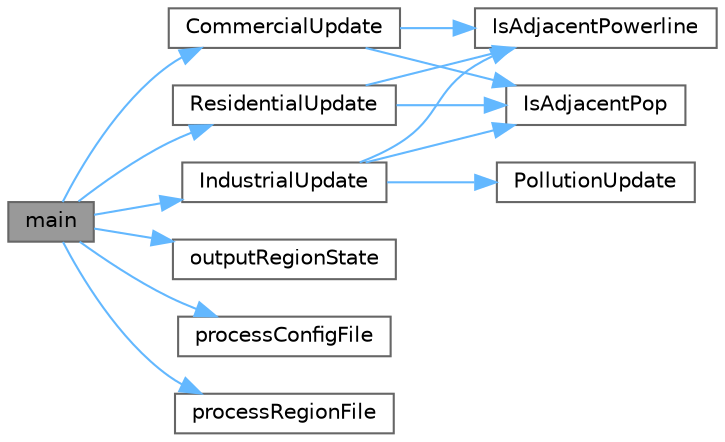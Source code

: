 digraph "main"
{
 // LATEX_PDF_SIZE
  bgcolor="transparent";
  edge [fontname=Helvetica,fontsize=10,labelfontname=Helvetica,labelfontsize=10];
  node [fontname=Helvetica,fontsize=10,shape=box,height=0.2,width=0.4];
  rankdir="LR";
  Node1 [id="Node000001",label="main",height=0.2,width=0.4,color="gray40", fillcolor="grey60", style="filled", fontcolor="black",tooltip=" "];
  Node1 -> Node2 [id="edge1_Node000001_Node000002",color="steelblue1",style="solid",tooltip=" "];
  Node2 [id="Node000002",label="CommercialUpdate",height=0.2,width=0.4,color="grey40", fillcolor="white", style="filled",URL="$group___simulating-_functions.html#gaad307042bab455e056174830499ce4e7",tooltip="Runs and applies the rules for the commercial Zones."];
  Node2 -> Node3 [id="edge2_Node000002_Node000003",color="steelblue1",style="solid",tooltip=" "];
  Node3 [id="Node000003",label="IsAdjacentPop",height=0.2,width=0.4,color="grey40", fillcolor="white", style="filled",URL="$group___helper-_functions.html#gaf5e3c670cb0fd0573ba0223b25a198f2",tooltip="Checks how many of the adjacents Zone 's have a minimum population of specified amount Checks how man..."];
  Node2 -> Node4 [id="edge3_Node000002_Node000004",color="steelblue1",style="solid",tooltip=" "];
  Node4 [id="Node000004",label="IsAdjacentPowerline",height=0.2,width=0.4,color="grey40", fillcolor="white", style="filled",URL="$group___helper-_functions.html#ga487ec627c4ad8dfe1d7733d84a3205da",tooltip="Checks if a powerline is adjacent to a given zone position Checks if a powerline is adjacent to a giv..."];
  Node1 -> Node5 [id="edge4_Node000001_Node000005",color="steelblue1",style="solid",tooltip=" "];
  Node5 [id="Node000005",label="IndustrialUpdate",height=0.2,width=0.4,color="grey40", fillcolor="white", style="filled",URL="$group___simulating-_functions.html#ga5cd59f3cd7f114d55745d5173cb0f609",tooltip="Runs and applies the rules for the industrial Zones."];
  Node5 -> Node3 [id="edge5_Node000005_Node000003",color="steelblue1",style="solid",tooltip=" "];
  Node5 -> Node4 [id="edge6_Node000005_Node000004",color="steelblue1",style="solid",tooltip=" "];
  Node5 -> Node6 [id="edge7_Node000005_Node000006",color="steelblue1",style="solid",tooltip=" "];
  Node6 [id="Node000006",label="PollutionUpdate",height=0.2,width=0.4,color="grey40", fillcolor="white", style="filled",URL="$group___simulating-_functions.html#ga7811470f38bd9fdc1b78c151b1501135",tooltip="Runs and applies the rules for the pollution Zones."];
  Node1 -> Node7 [id="edge8_Node000001_Node000007",color="steelblue1",style="solid",tooltip=" "];
  Node7 [id="Node000007",label="outputRegionState",height=0.2,width=0.4,color="grey40", fillcolor="white", style="filled",URL="$group___information-_output.html#gaf4ce5301a737e6e9ca3c60f88da792de",tooltip="Outputs the current region."];
  Node1 -> Node8 [id="edge9_Node000001_Node000008",color="steelblue1",style="solid",tooltip=" "];
  Node8 [id="Node000008",label="processConfigFile",height=0.2,width=0.4,color="grey40", fillcolor="white", style="filled",URL="$group___input-_processing.html#ga515c4ce42d982c8ebf1d0fd17605e507",tooltip="Reads the main configuration file and stores information in a Configuration struct."];
  Node1 -> Node9 [id="edge10_Node000001_Node000009",color="steelblue1",style="solid",tooltip=" "];
  Node9 [id="Node000009",label="processRegionFile",height=0.2,width=0.4,color="grey40", fillcolor="white", style="filled",URL="$group___input-_processing.html#ga1372e8a942a0303f81738ee41f35101f",tooltip="Reads the region file and stores zones information in a RegionState struct."];
  Node1 -> Node10 [id="edge11_Node000001_Node000010",color="steelblue1",style="solid",tooltip=" "];
  Node10 [id="Node000010",label="ResidentialUpdate",height=0.2,width=0.4,color="grey40", fillcolor="white", style="filled",URL="$group___simulating-_functions.html#gad9aaf7f28e625f96aed3aeafa3642387",tooltip="Runs and applies the rules for the residential Zones."];
  Node10 -> Node3 [id="edge12_Node000010_Node000003",color="steelblue1",style="solid",tooltip=" "];
  Node10 -> Node4 [id="edge13_Node000010_Node000004",color="steelblue1",style="solid",tooltip=" "];
}
